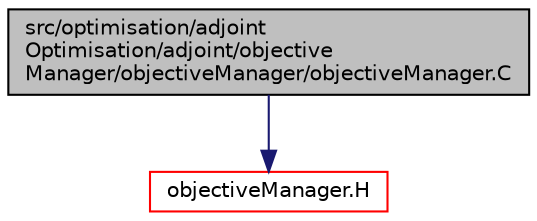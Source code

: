 digraph "src/optimisation/adjointOptimisation/adjoint/objectiveManager/objectiveManager/objectiveManager.C"
{
  bgcolor="transparent";
  edge [fontname="Helvetica",fontsize="10",labelfontname="Helvetica",labelfontsize="10"];
  node [fontname="Helvetica",fontsize="10",shape=record];
  Node1 [label="src/optimisation/adjoint\lOptimisation/adjoint/objective\lManager/objectiveManager/objectiveManager.C",height=0.2,width=0.4,color="black", fillcolor="grey75", style="filled" fontcolor="black"];
  Node1 -> Node2 [color="midnightblue",fontsize="10",style="solid",fontname="Helvetica"];
  Node2 [label="objectiveManager.H",height=0.2,width=0.4,color="red",URL="$objectiveManager_8H.html"];
}
